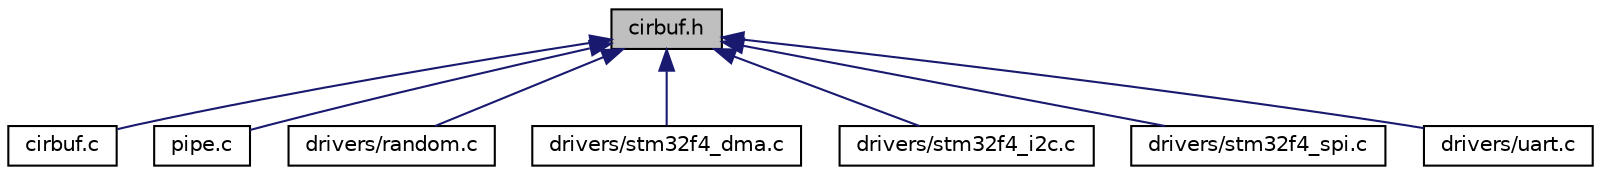 digraph "cirbuf.h"
{
  edge [fontname="Helvetica",fontsize="10",labelfontname="Helvetica",labelfontsize="10"];
  node [fontname="Helvetica",fontsize="10",shape=record];
  Node1 [label="cirbuf.h",height=0.2,width=0.4,color="black", fillcolor="grey75", style="filled", fontcolor="black"];
  Node1 -> Node2 [dir="back",color="midnightblue",fontsize="10",style="solid",fontname="Helvetica"];
  Node2 [label="cirbuf.c",height=0.2,width=0.4,color="black", fillcolor="white", style="filled",URL="$cirbuf_8c.html"];
  Node1 -> Node3 [dir="back",color="midnightblue",fontsize="10",style="solid",fontname="Helvetica"];
  Node3 [label="pipe.c",height=0.2,width=0.4,color="black", fillcolor="white", style="filled",URL="$pipe_8c.html"];
  Node1 -> Node4 [dir="back",color="midnightblue",fontsize="10",style="solid",fontname="Helvetica"];
  Node4 [label="drivers/random.c",height=0.2,width=0.4,color="black", fillcolor="white", style="filled",URL="$random_8c.html"];
  Node1 -> Node5 [dir="back",color="midnightblue",fontsize="10",style="solid",fontname="Helvetica"];
  Node5 [label="drivers/stm32f4_dma.c",height=0.2,width=0.4,color="black", fillcolor="white", style="filled",URL="$stm32f4__dma_8c.html"];
  Node1 -> Node6 [dir="back",color="midnightblue",fontsize="10",style="solid",fontname="Helvetica"];
  Node6 [label="drivers/stm32f4_i2c.c",height=0.2,width=0.4,color="black", fillcolor="white", style="filled",URL="$stm32f4__i2c_8c.html"];
  Node1 -> Node7 [dir="back",color="midnightblue",fontsize="10",style="solid",fontname="Helvetica"];
  Node7 [label="drivers/stm32f4_spi.c",height=0.2,width=0.4,color="black", fillcolor="white", style="filled",URL="$stm32f4__spi_8c.html"];
  Node1 -> Node8 [dir="back",color="midnightblue",fontsize="10",style="solid",fontname="Helvetica"];
  Node8 [label="drivers/uart.c",height=0.2,width=0.4,color="black", fillcolor="white", style="filled",URL="$uart_8c.html"];
}
